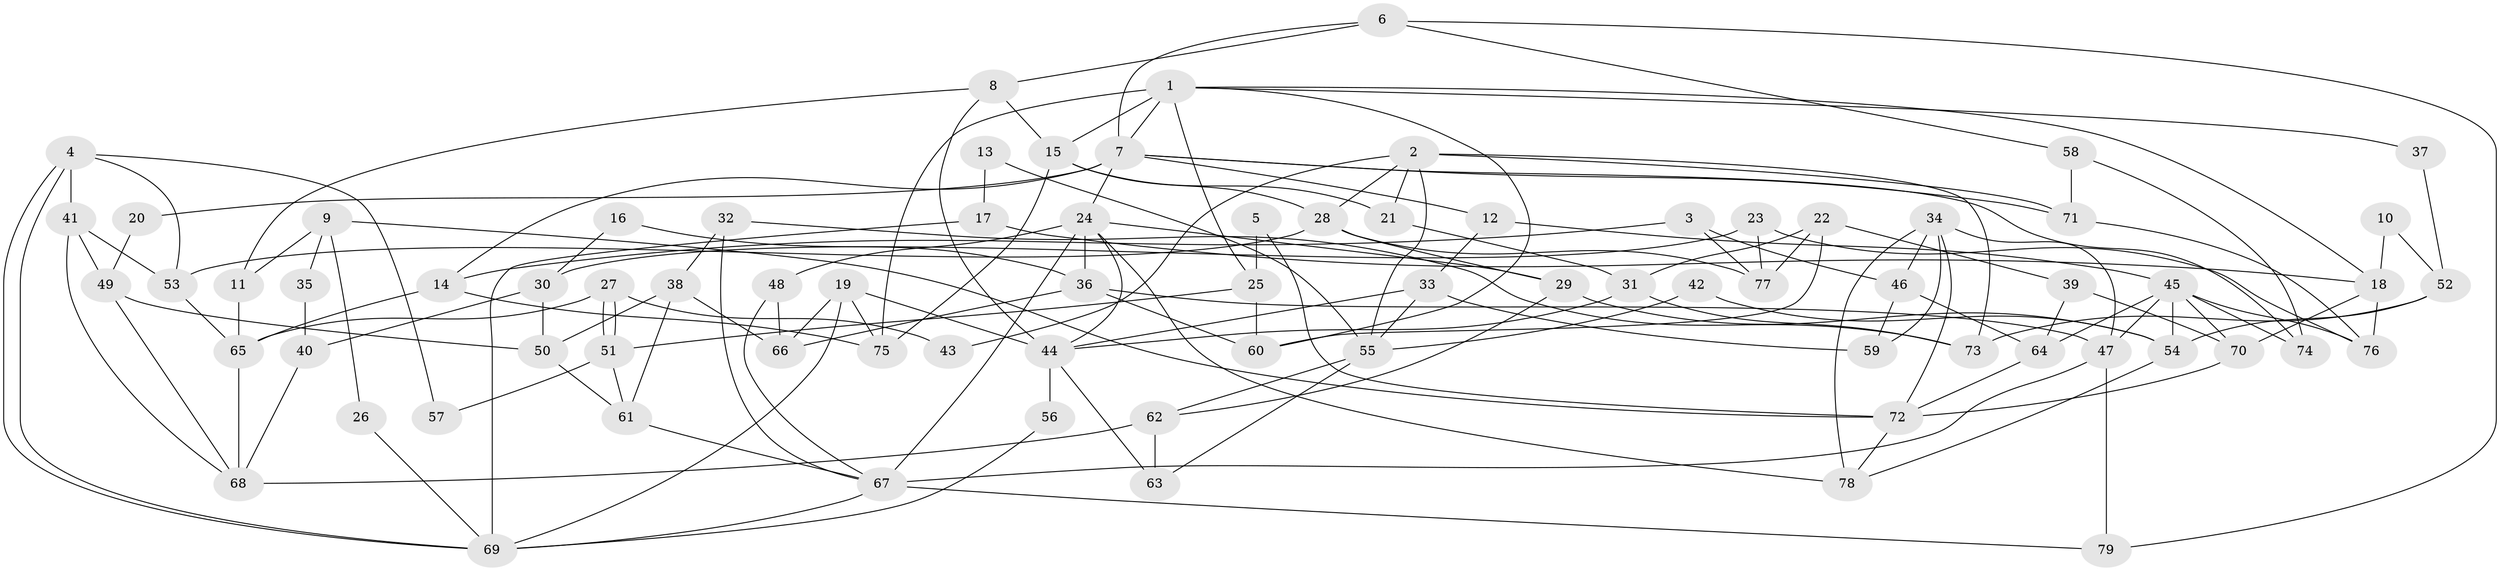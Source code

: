 // coarse degree distribution, {5: 0.275, 4: 0.225, 3: 0.175, 9: 0.025, 8: 0.025, 7: 0.125, 6: 0.075, 10: 0.05, 2: 0.025}
// Generated by graph-tools (version 1.1) at 2025/37/03/04/25 23:37:09]
// undirected, 79 vertices, 158 edges
graph export_dot {
  node [color=gray90,style=filled];
  1;
  2;
  3;
  4;
  5;
  6;
  7;
  8;
  9;
  10;
  11;
  12;
  13;
  14;
  15;
  16;
  17;
  18;
  19;
  20;
  21;
  22;
  23;
  24;
  25;
  26;
  27;
  28;
  29;
  30;
  31;
  32;
  33;
  34;
  35;
  36;
  37;
  38;
  39;
  40;
  41;
  42;
  43;
  44;
  45;
  46;
  47;
  48;
  49;
  50;
  51;
  52;
  53;
  54;
  55;
  56;
  57;
  58;
  59;
  60;
  61;
  62;
  63;
  64;
  65;
  66;
  67;
  68;
  69;
  70;
  71;
  72;
  73;
  74;
  75;
  76;
  77;
  78;
  79;
  1 -- 75;
  1 -- 7;
  1 -- 15;
  1 -- 18;
  1 -- 25;
  1 -- 37;
  1 -- 60;
  2 -- 71;
  2 -- 21;
  2 -- 28;
  2 -- 43;
  2 -- 55;
  2 -- 73;
  3 -- 77;
  3 -- 46;
  3 -- 14;
  4 -- 41;
  4 -- 69;
  4 -- 69;
  4 -- 53;
  4 -- 57;
  5 -- 72;
  5 -- 25;
  6 -- 8;
  6 -- 79;
  6 -- 7;
  6 -- 58;
  7 -- 24;
  7 -- 12;
  7 -- 14;
  7 -- 20;
  7 -- 71;
  7 -- 74;
  8 -- 15;
  8 -- 44;
  8 -- 11;
  9 -- 72;
  9 -- 11;
  9 -- 26;
  9 -- 35;
  10 -- 18;
  10 -- 52;
  11 -- 65;
  12 -- 45;
  12 -- 33;
  13 -- 55;
  13 -- 17;
  14 -- 65;
  14 -- 75;
  15 -- 28;
  15 -- 21;
  15 -- 75;
  16 -- 36;
  16 -- 30;
  17 -- 69;
  17 -- 18;
  18 -- 70;
  18 -- 76;
  19 -- 69;
  19 -- 75;
  19 -- 44;
  19 -- 66;
  20 -- 49;
  21 -- 31;
  22 -- 60;
  22 -- 31;
  22 -- 39;
  22 -- 77;
  23 -- 76;
  23 -- 77;
  23 -- 30;
  24 -- 44;
  24 -- 78;
  24 -- 29;
  24 -- 36;
  24 -- 48;
  24 -- 67;
  25 -- 60;
  25 -- 51;
  26 -- 69;
  27 -- 65;
  27 -- 51;
  27 -- 51;
  27 -- 43;
  28 -- 53;
  28 -- 29;
  28 -- 77;
  29 -- 54;
  29 -- 62;
  30 -- 50;
  30 -- 40;
  31 -- 73;
  31 -- 44;
  32 -- 38;
  32 -- 67;
  32 -- 73;
  33 -- 44;
  33 -- 55;
  33 -- 59;
  34 -- 47;
  34 -- 59;
  34 -- 46;
  34 -- 72;
  34 -- 78;
  35 -- 40;
  36 -- 66;
  36 -- 47;
  36 -- 60;
  37 -- 52;
  38 -- 66;
  38 -- 61;
  38 -- 50;
  39 -- 70;
  39 -- 64;
  40 -- 68;
  41 -- 53;
  41 -- 68;
  41 -- 49;
  42 -- 54;
  42 -- 55;
  44 -- 63;
  44 -- 56;
  45 -- 74;
  45 -- 54;
  45 -- 47;
  45 -- 64;
  45 -- 70;
  45 -- 76;
  46 -- 64;
  46 -- 59;
  47 -- 67;
  47 -- 79;
  48 -- 67;
  48 -- 66;
  49 -- 50;
  49 -- 68;
  50 -- 61;
  51 -- 57;
  51 -- 61;
  52 -- 54;
  52 -- 73;
  53 -- 65;
  54 -- 78;
  55 -- 62;
  55 -- 63;
  56 -- 69;
  58 -- 71;
  58 -- 74;
  61 -- 67;
  62 -- 63;
  62 -- 68;
  64 -- 72;
  65 -- 68;
  67 -- 69;
  67 -- 79;
  70 -- 72;
  71 -- 76;
  72 -- 78;
}
